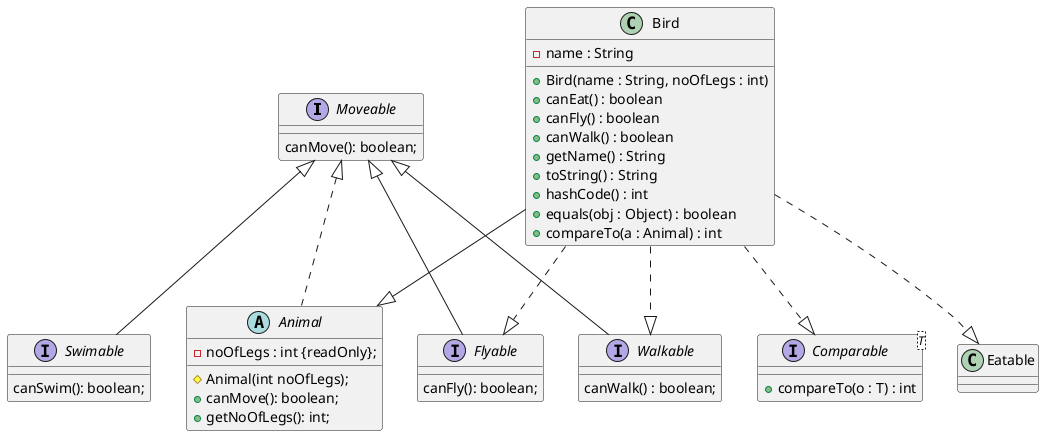 @startuml

interface Moveable {
  canMove(): boolean;
}

 abstract class Animal implements Moveable {
  - noOfLegs : int {readOnly};
  # Animal(int noOfLegs);
  + canMove(): boolean;
  + getNoOfLegs(): int;
}

interface Flyable extends Moveable {
  canFly(): boolean;
}

interface Swimable extends Moveable {
  canSwim(): boolean;
}

interface Walkable extends Moveable {
  canWalk() : boolean;
}

interface Comparable<T> {
  +compareTo(o : T) : int
}

class Bird {
  -name : String
  +Bird(name : String, noOfLegs : int)
  +canEat() : boolean
  +canFly() : boolean
  +canWalk() : boolean
  +getName() : String
  +toString() : String
  +hashCode() : int
  +equals(obj : Object) : boolean
  +compareTo(a : Animal) : int
}

Bird --|> Animal
Bird ..|> Comparable
Bird ..|> Walkable
Bird ..|> Flyable
Bird ..|> Eatable


@enduml